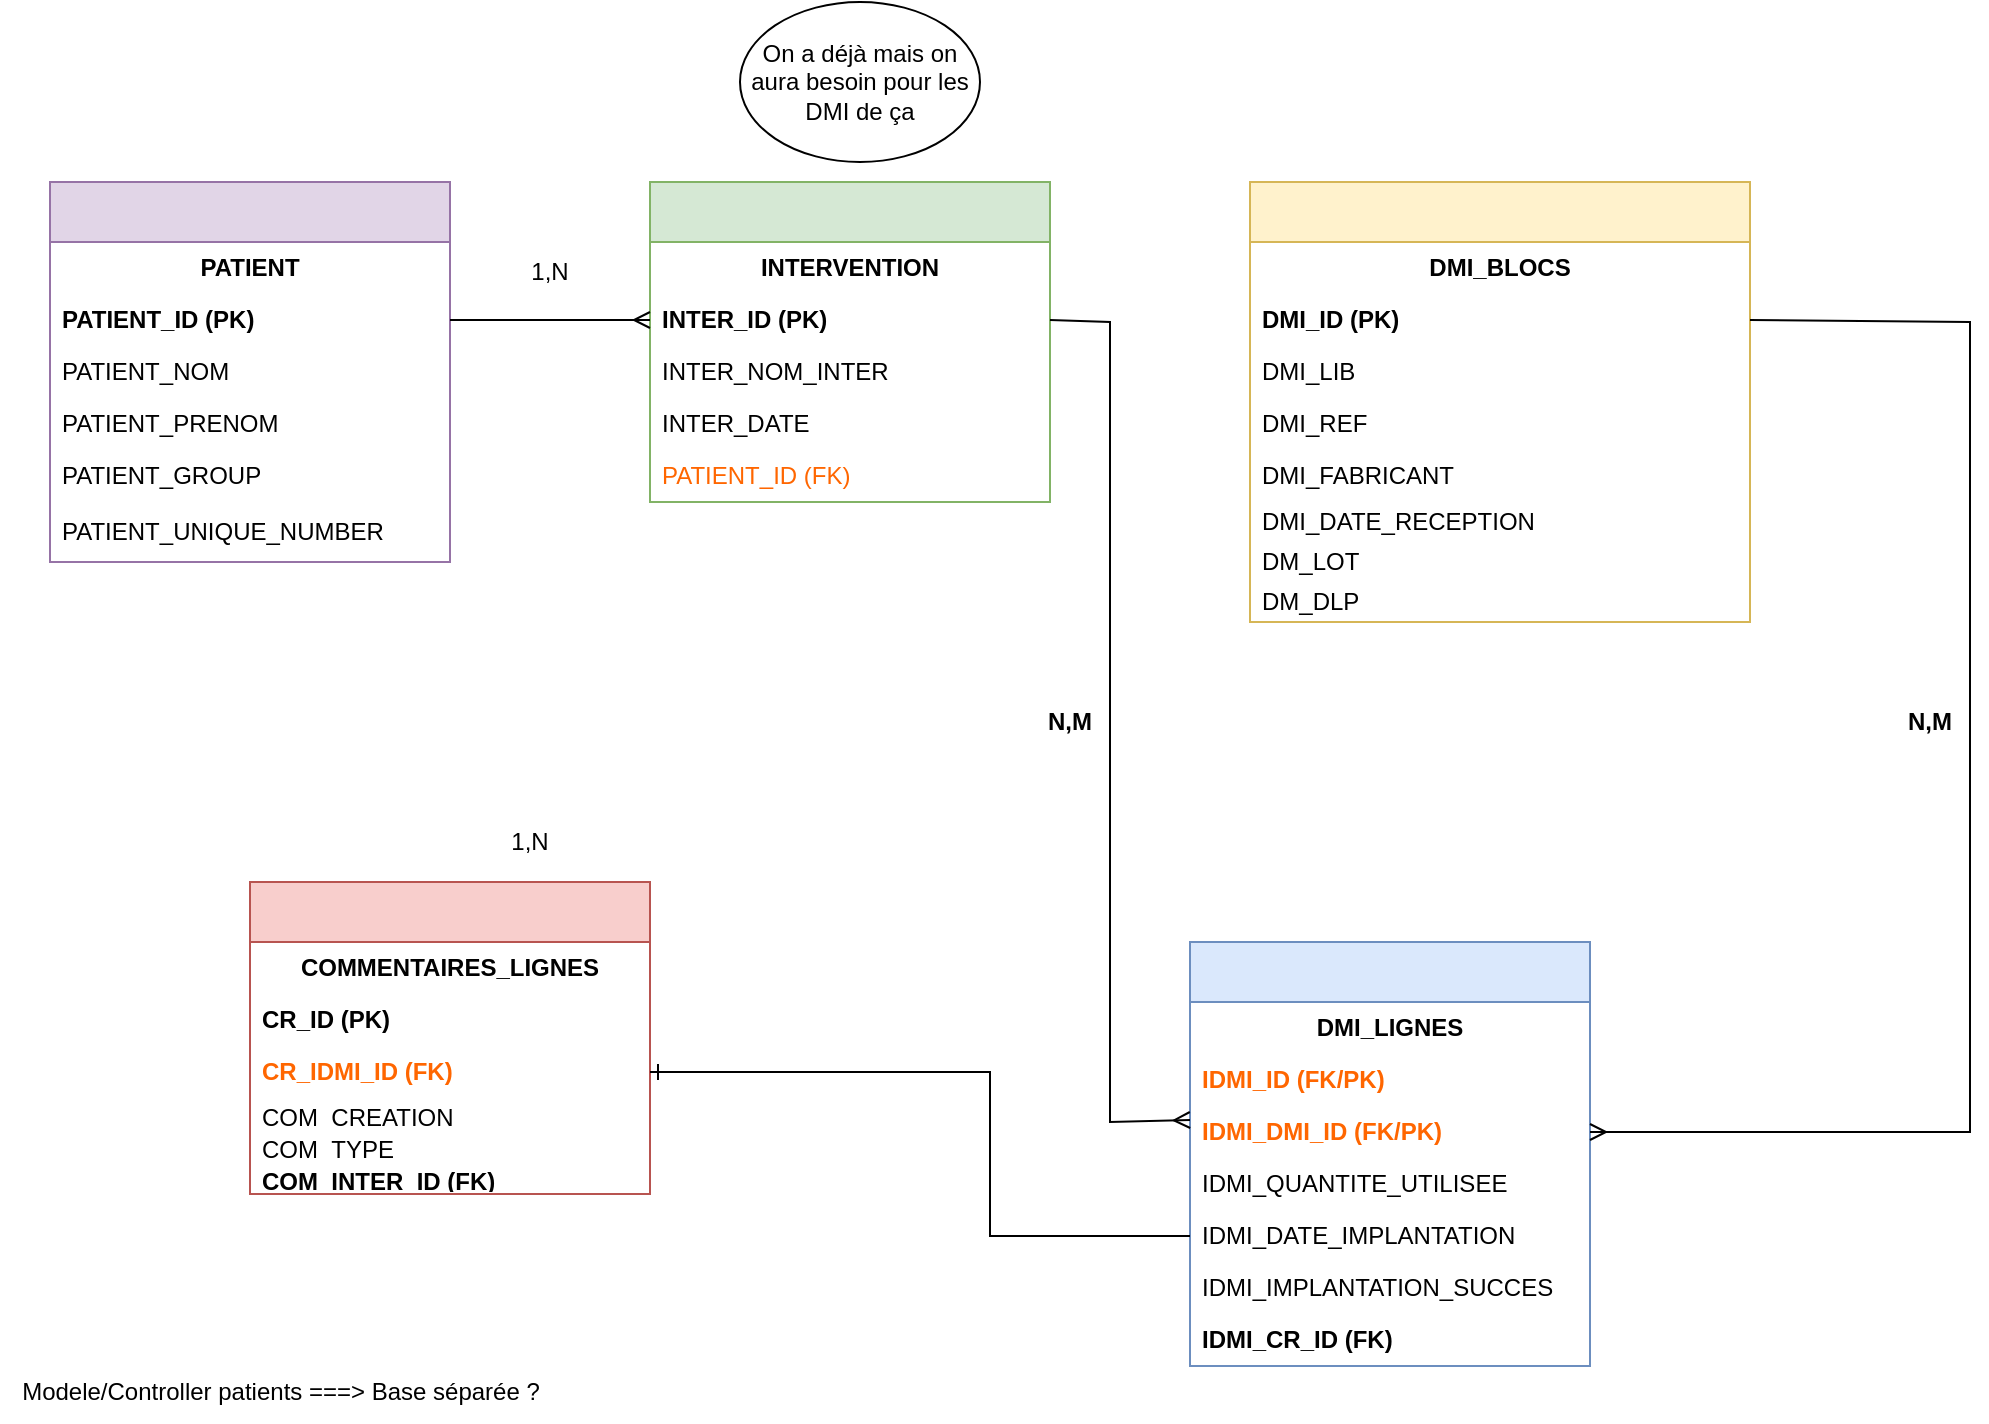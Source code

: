 <mxfile version="27.1.4">
  <diagram name="Schema-Interventions-DMI" id="schema-interventions-dmi">
    <mxGraphModel dx="1001" dy="1434" grid="1" gridSize="10" guides="1" tooltips="1" connect="1" arrows="1" fold="1" page="1" pageScale="1" pageWidth="1169" pageHeight="827" math="0" shadow="0">
      <root>
        <mxCell id="0" />
        <mxCell id="1" parent="0" />
        <mxCell id="patient-table" value="" style="swimlane;fontStyle=0;childLayout=stackLayout;horizontal=1;startSize=30;horizontalStack=0;resizeParent=1;resizeParentMax=0;resizeLast=0;collapsible=1;marginBottom=0;whiteSpace=wrap;html=1;fillColor=#e1d5e7;strokeColor=#9673a6;rounded=0;" parent="1" vertex="1">
          <mxGeometry x="50" y="50" width="200" height="190" as="geometry" />
        </mxCell>
        <mxCell id="patient-title" value="PATIENT" style="text;strokeColor=none;fillColor=none;align=center;verticalAlign=middle;spacingLeft=4;spacingRight=4;overflow=hidden;points=[[0,0.5],[1,0.5]];portConstraint=eastwest;rotatable=0;whiteSpace=wrap;html=1;fontStyle=1;rounded=0;" parent="patient-table" vertex="1">
          <mxGeometry y="30" width="200" height="26" as="geometry" />
        </mxCell>
        <mxCell id="patient-pk" value="PATIENT_ID (PK)" style="text;strokeColor=none;fillColor=none;align=left;verticalAlign=middle;spacingLeft=4;spacingRight=4;overflow=hidden;points=[[0,0.5],[1,0.5]];portConstraint=eastwest;rotatable=0;whiteSpace=wrap;html=1;fontStyle=1;rounded=0;" parent="patient-table" vertex="1">
          <mxGeometry y="56" width="200" height="26" as="geometry" />
        </mxCell>
        <mxCell id="patient-nom" value="PATIENT_NOM" style="text;strokeColor=none;fillColor=none;align=left;verticalAlign=middle;spacingLeft=4;spacingRight=4;overflow=hidden;points=[[0,0.5],[1,0.5]];portConstraint=eastwest;rotatable=0;whiteSpace=wrap;html=1;rounded=0;" parent="patient-table" vertex="1">
          <mxGeometry y="82" width="200" height="26" as="geometry" />
        </mxCell>
        <mxCell id="patient-prenom" value="PATIENT_PRENOM" style="text;strokeColor=none;fillColor=none;align=left;verticalAlign=middle;spacingLeft=4;spacingRight=4;overflow=hidden;points=[[0,0.5],[1,0.5]];portConstraint=eastwest;rotatable=0;whiteSpace=wrap;html=1;rounded=0;" parent="patient-table" vertex="1">
          <mxGeometry y="108" width="200" height="26" as="geometry" />
        </mxCell>
        <mxCell id="patient-group" value="PATIENT_GROUP" style="text;strokeColor=none;fillColor=none;align=left;verticalAlign=middle;spacingLeft=4;spacingRight=4;overflow=hidden;points=[[0,0.5],[1,0.5]];portConstraint=eastwest;rotatable=0;whiteSpace=wrap;html=1;rounded=0;" parent="patient-table" vertex="1">
          <mxGeometry y="134" width="200" height="26" as="geometry" />
        </mxCell>
        <mxCell id="patient-unique" value="PATIENT_UNIQUE_NUMBER" style="text;strokeColor=none;fillColor=none;align=left;verticalAlign=middle;spacingLeft=4;spacingRight=4;overflow=hidden;points=[[0,0.5],[1,0.5]];portConstraint=eastwest;rotatable=0;whiteSpace=wrap;html=1;rounded=0;" parent="patient-table" vertex="1">
          <mxGeometry y="160" width="200" height="30" as="geometry" />
        </mxCell>
        <mxCell id="intervention-table" value="" style="swimlane;fontStyle=0;childLayout=stackLayout;horizontal=1;startSize=30;horizontalStack=0;resizeParent=1;resizeParentMax=0;resizeLast=0;collapsible=1;marginBottom=0;whiteSpace=wrap;html=1;fillColor=#d5e8d4;strokeColor=#82b366;rounded=0;" parent="1" vertex="1">
          <mxGeometry x="350" y="50" width="200" height="160" as="geometry" />
        </mxCell>
        <mxCell id="intervention-title" value="INTERVENTION" style="text;strokeColor=none;fillColor=none;align=center;verticalAlign=middle;spacingLeft=4;spacingRight=4;overflow=hidden;points=[[0,0.5],[1,0.5]];portConstraint=eastwest;rotatable=0;whiteSpace=wrap;html=1;fontStyle=1;rounded=0;" parent="intervention-table" vertex="1">
          <mxGeometry y="30" width="200" height="26" as="geometry" />
        </mxCell>
        <mxCell id="intervention-pk" value="INTER_ID (PK)" style="text;strokeColor=none;fillColor=none;align=left;verticalAlign=middle;spacingLeft=4;spacingRight=4;overflow=hidden;points=[[0,0.5],[1,0.5]];portConstraint=eastwest;rotatable=0;whiteSpace=wrap;html=1;fontStyle=1;rounded=0;" parent="intervention-table" vertex="1">
          <mxGeometry y="56" width="200" height="26" as="geometry" />
        </mxCell>
        <mxCell id="intervention-nom" value="INTER_NOM_INTER" style="text;strokeColor=none;fillColor=none;align=left;verticalAlign=middle;spacingLeft=4;spacingRight=4;overflow=hidden;points=[[0,0.5],[1,0.5]];portConstraint=eastwest;rotatable=0;whiteSpace=wrap;html=1;rounded=0;" parent="intervention-table" vertex="1">
          <mxGeometry y="82" width="200" height="26" as="geometry" />
        </mxCell>
        <mxCell id="intervention-date" value="INTER_DATE" style="text;strokeColor=none;fillColor=none;align=left;verticalAlign=middle;spacingLeft=4;spacingRight=4;overflow=hidden;points=[[0,0.5],[1,0.5]];portConstraint=eastwest;rotatable=0;whiteSpace=wrap;html=1;rounded=0;" parent="intervention-table" vertex="1">
          <mxGeometry y="108" width="200" height="26" as="geometry" />
        </mxCell>
        <mxCell id="intervention-fk" value="PATIENT_ID (FK)" style="text;strokeColor=none;fillColor=none;align=left;verticalAlign=middle;spacingLeft=4;spacingRight=4;overflow=hidden;points=[[0,0.5],[1,0.5]];portConstraint=eastwest;rotatable=0;whiteSpace=wrap;html=1;fontColor=#FF6600;rounded=0;" parent="intervention-table" vertex="1">
          <mxGeometry y="134" width="200" height="26" as="geometry" />
        </mxCell>
        <mxCell id="dmi-table" value="" style="swimlane;fontStyle=0;childLayout=stackLayout;horizontal=1;startSize=30;horizontalStack=0;resizeParent=1;resizeParentMax=0;resizeLast=0;collapsible=1;marginBottom=0;whiteSpace=wrap;html=1;fillColor=#fff2cc;strokeColor=#d6b656;rounded=0;" parent="1" vertex="1">
          <mxGeometry x="650" y="50" width="250" height="220" as="geometry" />
        </mxCell>
        <mxCell id="dmi-title" value="DMI_BLOCS" style="text;strokeColor=none;fillColor=none;align=center;verticalAlign=middle;spacingLeft=4;spacingRight=4;overflow=hidden;points=[[0,0.5],[1,0.5]];portConstraint=eastwest;rotatable=0;whiteSpace=wrap;html=1;fontStyle=1;rounded=0;" parent="dmi-table" vertex="1">
          <mxGeometry y="30" width="250" height="26" as="geometry" />
        </mxCell>
        <mxCell id="dmi-pk" value="DMI_ID (PK)" style="text;strokeColor=none;fillColor=none;align=left;verticalAlign=middle;spacingLeft=4;spacingRight=4;overflow=hidden;points=[[0,0.5],[1,0.5]];portConstraint=eastwest;rotatable=0;whiteSpace=wrap;html=1;fontStyle=1;rounded=0;" parent="dmi-table" vertex="1">
          <mxGeometry y="56" width="250" height="26" as="geometry" />
        </mxCell>
        <mxCell id="dmi-lib" value="DMI_LIB" style="text;strokeColor=none;fillColor=none;align=left;verticalAlign=middle;spacingLeft=4;spacingRight=4;overflow=hidden;points=[[0,0.5],[1,0.5]];portConstraint=eastwest;rotatable=0;whiteSpace=wrap;html=1;rounded=0;" parent="dmi-table" vertex="1">
          <mxGeometry y="82" width="250" height="26" as="geometry" />
        </mxCell>
        <mxCell id="dmi-ref" value="DMI_REF" style="text;strokeColor=none;fillColor=none;align=left;verticalAlign=middle;spacingLeft=4;spacingRight=4;overflow=hidden;points=[[0,0.5],[1,0.5]];portConstraint=eastwest;rotatable=0;whiteSpace=wrap;html=1;rounded=0;" parent="dmi-table" vertex="1">
          <mxGeometry y="108" width="250" height="26" as="geometry" />
        </mxCell>
        <mxCell id="dmi-fab" value="DMI_FABRICANT" style="text;strokeColor=none;fillColor=none;align=left;verticalAlign=middle;spacingLeft=4;spacingRight=4;overflow=hidden;points=[[0,0.5],[1,0.5]];portConstraint=eastwest;rotatable=0;whiteSpace=wrap;html=1;rounded=0;" parent="dmi-table" vertex="1">
          <mxGeometry y="134" width="250" height="26" as="geometry" />
        </mxCell>
        <mxCell id="dmi-date" value="DMI_DATE_RECEPTION" style="text;strokeColor=none;fillColor=none;align=left;verticalAlign=middle;spacingLeft=4;spacingRight=4;overflow=hidden;points=[[0,0.5],[1,0.5]];portConstraint=eastwest;rotatable=0;whiteSpace=wrap;html=1;rounded=0;" parent="dmi-table" vertex="1">
          <mxGeometry y="160" width="250" height="20" as="geometry" />
        </mxCell>
        <mxCell id="iHPfJq9yUPQbgnfK_fDg-9" value="DM_LOT" style="text;strokeColor=none;fillColor=none;align=left;verticalAlign=middle;spacingLeft=4;spacingRight=4;overflow=hidden;points=[[0,0.5],[1,0.5]];portConstraint=eastwest;rotatable=0;whiteSpace=wrap;html=1;rounded=0;" parent="dmi-table" vertex="1">
          <mxGeometry y="180" width="250" height="20" as="geometry" />
        </mxCell>
        <mxCell id="iHPfJq9yUPQbgnfK_fDg-10" value="DM_DLP" style="text;strokeColor=none;fillColor=none;align=left;verticalAlign=middle;spacingLeft=4;spacingRight=4;overflow=hidden;points=[[0,0.5],[1,0.5]];portConstraint=eastwest;rotatable=0;whiteSpace=wrap;html=1;rounded=0;" parent="dmi-table" vertex="1">
          <mxGeometry y="200" width="250" height="20" as="geometry" />
        </mxCell>
        <mxCell id="cr-table" value="" style="swimlane;fontStyle=0;childLayout=stackLayout;horizontal=1;startSize=30;horizontalStack=0;resizeParent=1;resizeParentMax=0;resizeLast=0;collapsible=1;marginBottom=0;whiteSpace=wrap;html=1;fillColor=#f8cecc;strokeColor=#b85450;rounded=0;" parent="1" vertex="1">
          <mxGeometry x="150" y="400" width="200" height="156" as="geometry">
            <mxRectangle x="170" y="400" width="50" height="40" as="alternateBounds" />
          </mxGeometry>
        </mxCell>
        <mxCell id="cr-title" value="COMMENTAIRES_LIGNES" style="text;strokeColor=none;fillColor=none;align=center;verticalAlign=middle;spacingLeft=4;spacingRight=4;overflow=hidden;points=[[0,0.5],[1,0.5]];portConstraint=eastwest;rotatable=0;whiteSpace=wrap;html=1;fontStyle=1;rounded=0;" parent="cr-table" vertex="1">
          <mxGeometry y="30" width="200" height="26" as="geometry" />
        </mxCell>
        <mxCell id="cr-pk" value="CR_ID (PK)" style="text;strokeColor=none;fillColor=none;align=left;verticalAlign=middle;spacingLeft=4;spacingRight=4;overflow=hidden;points=[[0,0.5],[1,0.5]];portConstraint=eastwest;rotatable=0;whiteSpace=wrap;html=1;fontStyle=1;rounded=0;" parent="cr-table" vertex="1">
          <mxGeometry y="56" width="200" height="26" as="geometry" />
        </mxCell>
        <mxCell id="OEkjtnCllaKrt0Ornh0y-6" value="&lt;b&gt;CR_IDMI_ID (FK)&lt;/b&gt;" style="text;strokeColor=none;fillColor=none;align=left;verticalAlign=middle;spacingLeft=4;spacingRight=4;overflow=hidden;points=[[0,0.5],[1,0.5]];portConstraint=eastwest;rotatable=0;whiteSpace=wrap;html=1;fontColor=#FF6600;rounded=0;" parent="cr-table" vertex="1">
          <mxGeometry y="82" width="200" height="26" as="geometry" />
        </mxCell>
        <mxCell id="cr-date" value="COM_CREATION" style="text;strokeColor=none;fillColor=none;align=left;verticalAlign=middle;spacingLeft=4;spacingRight=4;overflow=hidden;points=[[0,0.5],[1,0.5]];portConstraint=eastwest;rotatable=0;whiteSpace=wrap;html=1;rounded=0;" parent="cr-table" vertex="1">
          <mxGeometry y="108" width="200" height="16" as="geometry" />
        </mxCell>
        <mxCell id="iHPfJq9yUPQbgnfK_fDg-12" value="COM_TYPE" style="text;strokeColor=none;fillColor=none;align=left;verticalAlign=middle;spacingLeft=4;spacingRight=4;overflow=hidden;points=[[0,0.5],[1,0.5]];portConstraint=eastwest;rotatable=0;whiteSpace=wrap;html=1;rounded=0;" parent="cr-table" vertex="1">
          <mxGeometry y="124" width="200" height="16" as="geometry" />
        </mxCell>
        <mxCell id="iHPfJq9yUPQbgnfK_fDg-13" value="&lt;font style=&quot;color: light-dark(rgb(0, 0, 0), rgb(255, 128, 0));&quot;&gt;&lt;b&gt;COM_INTER_ID (FK)&lt;/b&gt;&lt;/font&gt;" style="text;strokeColor=none;fillColor=none;align=left;verticalAlign=middle;spacingLeft=4;spacingRight=4;overflow=hidden;points=[[0,0.5],[1,0.5]];portConstraint=eastwest;rotatable=0;whiteSpace=wrap;html=1;rounded=0;" parent="cr-table" vertex="1">
          <mxGeometry y="140" width="200" height="16" as="geometry" />
        </mxCell>
        <mxCell id="inter-dmi-table" value="" style="swimlane;fontStyle=0;childLayout=stackLayout;horizontal=1;startSize=30;horizontalStack=0;resizeParent=1;resizeParentMax=0;resizeLast=0;collapsible=1;marginBottom=0;whiteSpace=wrap;html=1;fillColor=#dae8fc;strokeColor=#6c8ebf;rounded=0;" parent="1" vertex="1">
          <mxGeometry x="620" y="430" width="200" height="212" as="geometry">
            <mxRectangle x="620" y="430" width="50" height="40" as="alternateBounds" />
          </mxGeometry>
        </mxCell>
        <mxCell id="inter-dmi-title" value="DMI_LIGNES" style="text;strokeColor=none;fillColor=none;align=center;verticalAlign=middle;spacingLeft=4;spacingRight=4;overflow=hidden;points=[[0,0.5],[1,0.5]];portConstraint=eastwest;rotatable=0;whiteSpace=wrap;html=1;fontStyle=1;rounded=0;" parent="inter-dmi-table" vertex="1">
          <mxGeometry y="30" width="200" height="26" as="geometry" />
        </mxCell>
        <mxCell id="inter-dmi-fk1" value="IDMI_ID (FK/PK)" style="text;strokeColor=none;fillColor=none;align=left;verticalAlign=middle;spacingLeft=4;spacingRight=4;overflow=hidden;points=[[0,0.5],[1,0.5]];portConstraint=eastwest;rotatable=0;whiteSpace=wrap;html=1;fontStyle=1;fontColor=#FF6600;rounded=0;" parent="inter-dmi-table" vertex="1">
          <mxGeometry y="56" width="200" height="26" as="geometry" />
        </mxCell>
        <mxCell id="inter-dmi-fk2" value="IDMI_DMI_ID (FK/PK)" style="text;strokeColor=none;fillColor=none;align=left;verticalAlign=middle;spacingLeft=4;spacingRight=4;overflow=hidden;points=[[0,0.5],[1,0.5]];portConstraint=eastwest;rotatable=0;whiteSpace=wrap;html=1;fontStyle=1;fontColor=#FF6600;rounded=0;" parent="inter-dmi-table" vertex="1">
          <mxGeometry y="82" width="200" height="26" as="geometry" />
        </mxCell>
        <mxCell id="inter-dmi-qty" value="IDMI_QUANTITE_UTILISEE" style="text;strokeColor=none;fillColor=none;align=left;verticalAlign=middle;spacingLeft=4;spacingRight=4;overflow=hidden;points=[[0,0.5],[1,0.5]];portConstraint=eastwest;rotatable=0;whiteSpace=wrap;html=1;rounded=0;" parent="inter-dmi-table" vertex="1">
          <mxGeometry y="108" width="200" height="26" as="geometry" />
        </mxCell>
        <mxCell id="inter-dmi-date" value="IDMI_DATE_IMPLANTATION" style="text;strokeColor=none;fillColor=none;align=left;verticalAlign=middle;spacingLeft=4;spacingRight=4;overflow=hidden;points=[[0,0.5],[1,0.5]];portConstraint=eastwest;rotatable=0;whiteSpace=wrap;html=1;rounded=0;" parent="inter-dmi-table" vertex="1">
          <mxGeometry y="134" width="200" height="26" as="geometry" />
        </mxCell>
        <mxCell id="OEkjtnCllaKrt0Ornh0y-3" value="IDMI_IMPLANTATION_SUCCES" style="text;strokeColor=none;fillColor=none;align=left;verticalAlign=middle;spacingLeft=4;spacingRight=4;overflow=hidden;points=[[0,0.5],[1,0.5]];portConstraint=eastwest;rotatable=0;whiteSpace=wrap;html=1;rounded=0;" parent="inter-dmi-table" vertex="1">
          <mxGeometry y="160" width="200" height="26" as="geometry" />
        </mxCell>
        <mxCell id="JHgTsja4xYEEhleAnZoo-1" value="&lt;font style=&quot;color: light-dark(rgb(0, 0, 0), rgb(255, 128, 0));&quot;&gt;&lt;b style=&quot;&quot;&gt;IDMI_CR_ID (FK)&lt;/b&gt;&lt;/font&gt;" style="text;strokeColor=none;fillColor=none;align=left;verticalAlign=middle;spacingLeft=4;spacingRight=4;overflow=hidden;points=[[0,0.5],[1,0.5]];portConstraint=eastwest;rotatable=0;whiteSpace=wrap;html=1;rounded=0;" parent="inter-dmi-table" vertex="1">
          <mxGeometry y="186" width="200" height="26" as="geometry" />
        </mxCell>
        <mxCell id="rel-patient-inter" value="" style="endArrow=ERmany;html=1;rounded=0;exitX=1;exitY=0.5;exitDx=0;exitDy=0;entryX=0;entryY=0.5;entryDx=0;entryDy=0;" parent="1" source="patient-pk" target="intervention-pk" edge="1">
          <mxGeometry width="50" height="50" relative="1" as="geometry">
            <mxPoint x="300" y="200" as="sourcePoint" />
            <mxPoint x="350" y="150" as="targetPoint" />
          </mxGeometry>
        </mxCell>
        <mxCell id="rel-patient-inter-label" value="1,N" style="text;html=1;align=center;verticalAlign=middle;whiteSpace=wrap;rounded=0;" parent="1" vertex="1">
          <mxGeometry x="280" y="85" width="40" height="20" as="geometry" />
        </mxCell>
        <mxCell id="rel-inter-cr" value="" style="endArrow=ERone;html=1;rounded=0;exitX=0;exitY=0.5;exitDx=0;exitDy=0;entryX=1;entryY=0.5;entryDx=0;entryDy=0;" parent="1" source="inter-dmi-date" target="OEkjtnCllaKrt0Ornh0y-6" edge="1">
          <mxGeometry width="50" height="50" relative="1" as="geometry">
            <mxPoint x="400" y="300" as="sourcePoint" />
            <mxPoint x="450" y="250" as="targetPoint" />
            <Array as="points">
              <mxPoint x="520" y="577" />
              <mxPoint x="520" y="495" />
            </Array>
          </mxGeometry>
        </mxCell>
        <mxCell id="rel-inter-cr-label" value="1,N" style="text;html=1;align=center;verticalAlign=middle;whiteSpace=wrap;rounded=0;" parent="1" vertex="1">
          <mxGeometry x="270" y="370" width="40" height="20" as="geometry" />
        </mxCell>
        <mxCell id="rel-inter-interdmi" value="" style="endArrow=ERmany;html=1;rounded=0;exitX=1;exitY=0.5;exitDx=0;exitDy=0;entryX=0;entryY=0.5;entryDx=0;entryDy=0;" parent="1" source="intervention-pk" edge="1">
          <mxGeometry width="50" height="50" relative="1" as="geometry">
            <mxPoint x="550" y="230" as="sourcePoint" />
            <mxPoint x="620" y="519" as="targetPoint" />
            <Array as="points">
              <mxPoint x="580" y="120" />
              <mxPoint x="580" y="520" />
            </Array>
          </mxGeometry>
        </mxCell>
        <mxCell id="rel-dmi-interdmi" value="" style="endArrow=ERmany;html=1;rounded=0;exitX=1;exitY=0.5;exitDx=0;exitDy=0;entryX=1;entryY=0.5;entryDx=0;entryDy=0;" parent="1" source="dmi-pk" target="inter-dmi-fk2" edge="1">
          <mxGeometry width="50" height="50" relative="1" as="geometry">
            <mxPoint x="400" y="300" as="sourcePoint" />
            <mxPoint x="450" y="250" as="targetPoint" />
            <Array as="points">
              <mxPoint x="1010" y="120" />
              <mxPoint x="1010" y="525" />
            </Array>
          </mxGeometry>
        </mxCell>
        <mxCell id="card-inter-dmi" value="N,M" style="text;html=1;align=center;verticalAlign=middle;whiteSpace=wrap;rounded=0;fontStyle=1;fontSize=12;" parent="1" vertex="1">
          <mxGeometry x="540" y="310" width="40" height="20" as="geometry" />
        </mxCell>
        <mxCell id="PUecFuEz3dgjYr6tT6Ac-4" value="N,M" style="text;html=1;align=center;verticalAlign=middle;whiteSpace=wrap;rounded=0;fontStyle=1;fontSize=12;" parent="1" vertex="1">
          <mxGeometry x="970" y="310" width="40" height="20" as="geometry" />
        </mxCell>
        <mxCell id="OEkjtnCllaKrt0Ornh0y-1" value="Modele/Controller patients ===&amp;gt; Base séparée ?" style="text;html=1;align=center;verticalAlign=middle;resizable=0;points=[];autosize=1;strokeColor=none;fillColor=none;rounded=0;" parent="1" vertex="1">
          <mxGeometry x="25" y="640" width="280" height="30" as="geometry" />
        </mxCell>
        <mxCell id="iHPfJq9yUPQbgnfK_fDg-1" value="On a déjà mais on aura besoin pour les DMI de ça" style="ellipse;whiteSpace=wrap;html=1;" parent="1" vertex="1">
          <mxGeometry x="395" y="-40" width="120" height="80" as="geometry" />
        </mxCell>
      </root>
    </mxGraphModel>
  </diagram>
</mxfile>
